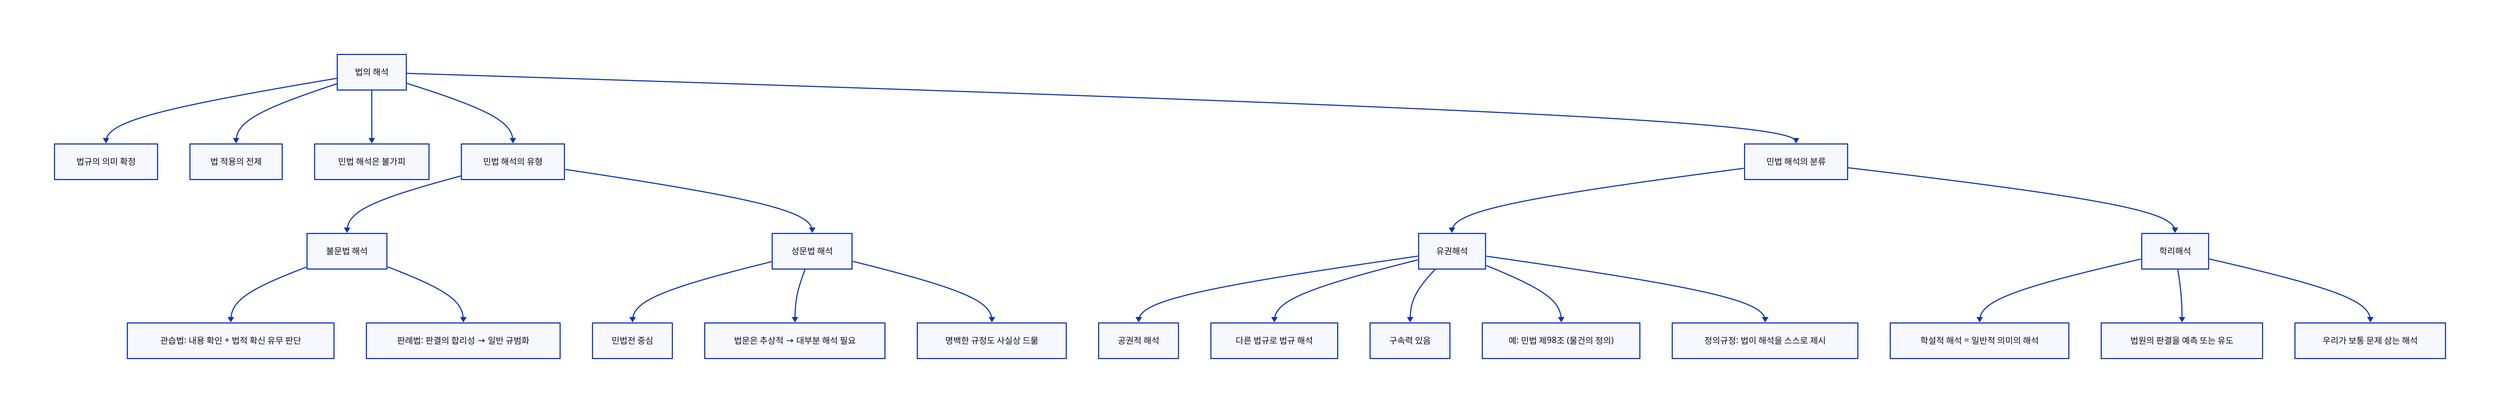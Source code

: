 # [16] 民法 解釋의 意義.d2

direction: down

"법의 해석" -> "법규의 의미 확정"
"법의 해석" -> "법 적용의 전제"
"법의 해석" -> "민법 해석은 불가피"

"법의 해석" -> "민법 해석의 유형"
"법의 해석" -> "민법 해석의 분류"

"민법 해석의 유형" -> "불문법 해석"
"민법 해석의 유형" -> "성문법 해석"

"불문법 해석" -> "관습법: 내용 확인 + 법적 확신 유무 판단"
"불문법 해석" -> "판례법: 판결의 합리성 → 일반 규범화"

"성문법 해석" -> "민법전 중심"
"성문법 해석" -> "법문은 추상적 → 대부분 해석 필요"
"성문법 해석" -> "명백한 규정도 사실상 드묾"

"민법 해석의 분류" -> "유권해석"
"민법 해석의 분류" -> "학리해석"

"유권해석" -> "공권적 해석"
"유권해석" -> "다른 법규로 법규 해석"
"유권해석" -> "구속력 있음"
"유권해석" -> "예: 민법 제98조 (물건의 정의)"
"유권해석" -> "정의규정: 법이 해석을 스스로 제시"

"학리해석" -> "학설적 해석 = 일반적 의미의 해석"
"학리해석" -> "법원의 판결을 예측 또는 유도"
"학리해석" -> "우리가 보통 문제 삼는 해석"